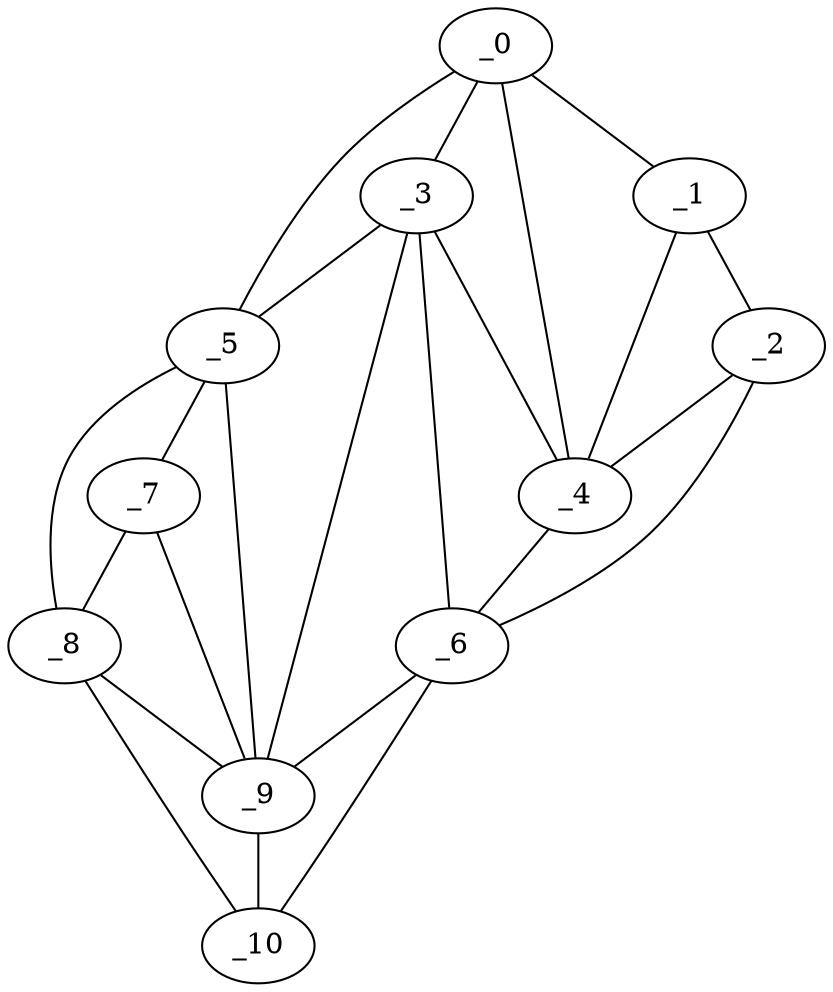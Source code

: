 graph "obj83__60.gxl" {
	_0	 [x=49,
		y=5];
	_1	 [x=56,
		y=2];
	_0 -- _1	 [valence=1];
	_3	 [x=64,
		y=18];
	_0 -- _3	 [valence=2];
	_4	 [x=65,
		y=8];
	_0 -- _4	 [valence=2];
	_5	 [x=67,
		y=53];
	_0 -- _5	 [valence=1];
	_2	 [x=61,
		y=3];
	_1 -- _2	 [valence=1];
	_1 -- _4	 [valence=2];
	_2 -- _4	 [valence=2];
	_6	 [x=70,
		y=12];
	_2 -- _6	 [valence=1];
	_3 -- _4	 [valence=1];
	_3 -- _5	 [valence=2];
	_3 -- _6	 [valence=2];
	_9	 [x=84,
		y=51];
	_3 -- _9	 [valence=2];
	_4 -- _6	 [valence=2];
	_7	 [x=77,
		y=55];
	_5 -- _7	 [valence=1];
	_8	 [x=83,
		y=60];
	_5 -- _8	 [valence=1];
	_5 -- _9	 [valence=2];
	_6 -- _9	 [valence=2];
	_10	 [x=91,
		y=52];
	_6 -- _10	 [valence=1];
	_7 -- _8	 [valence=2];
	_7 -- _9	 [valence=2];
	_8 -- _9	 [valence=2];
	_8 -- _10	 [valence=1];
	_9 -- _10	 [valence=2];
}
